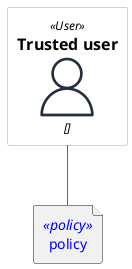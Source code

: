 {
  "sha1": "n1en9ypama2fziy7gtceirwgwncjjem",
  "insertion": {
    "when": "2024-06-04T17:28:38.098Z",
    "url": "https://github.com/plantuml/plantuml-stdlib/issues/63#issuecomment-1314774419",
    "user": "plantuml@gmail.com"
  }
}
@startuml
!include <awslib/AWSCommon>
!include <awslib/General/User>

<style>

file {
   HorizontalAlignment left
   FontColor blue
}
</style>

User(user, "Trusted user", "")

file policy <<policy>>

user -- policy
@enduml
